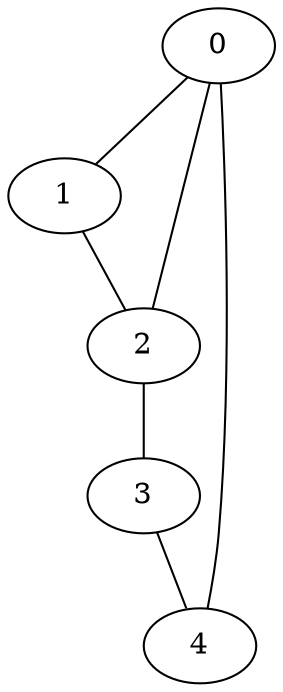 graph A{ 
     0--1 [weight=1]
     0--2 [weight=3]
     0--4 [weight=4]
     1--2 [weight=2]
     2--3 [weight=2]
     3--4 [weight=4]
}
